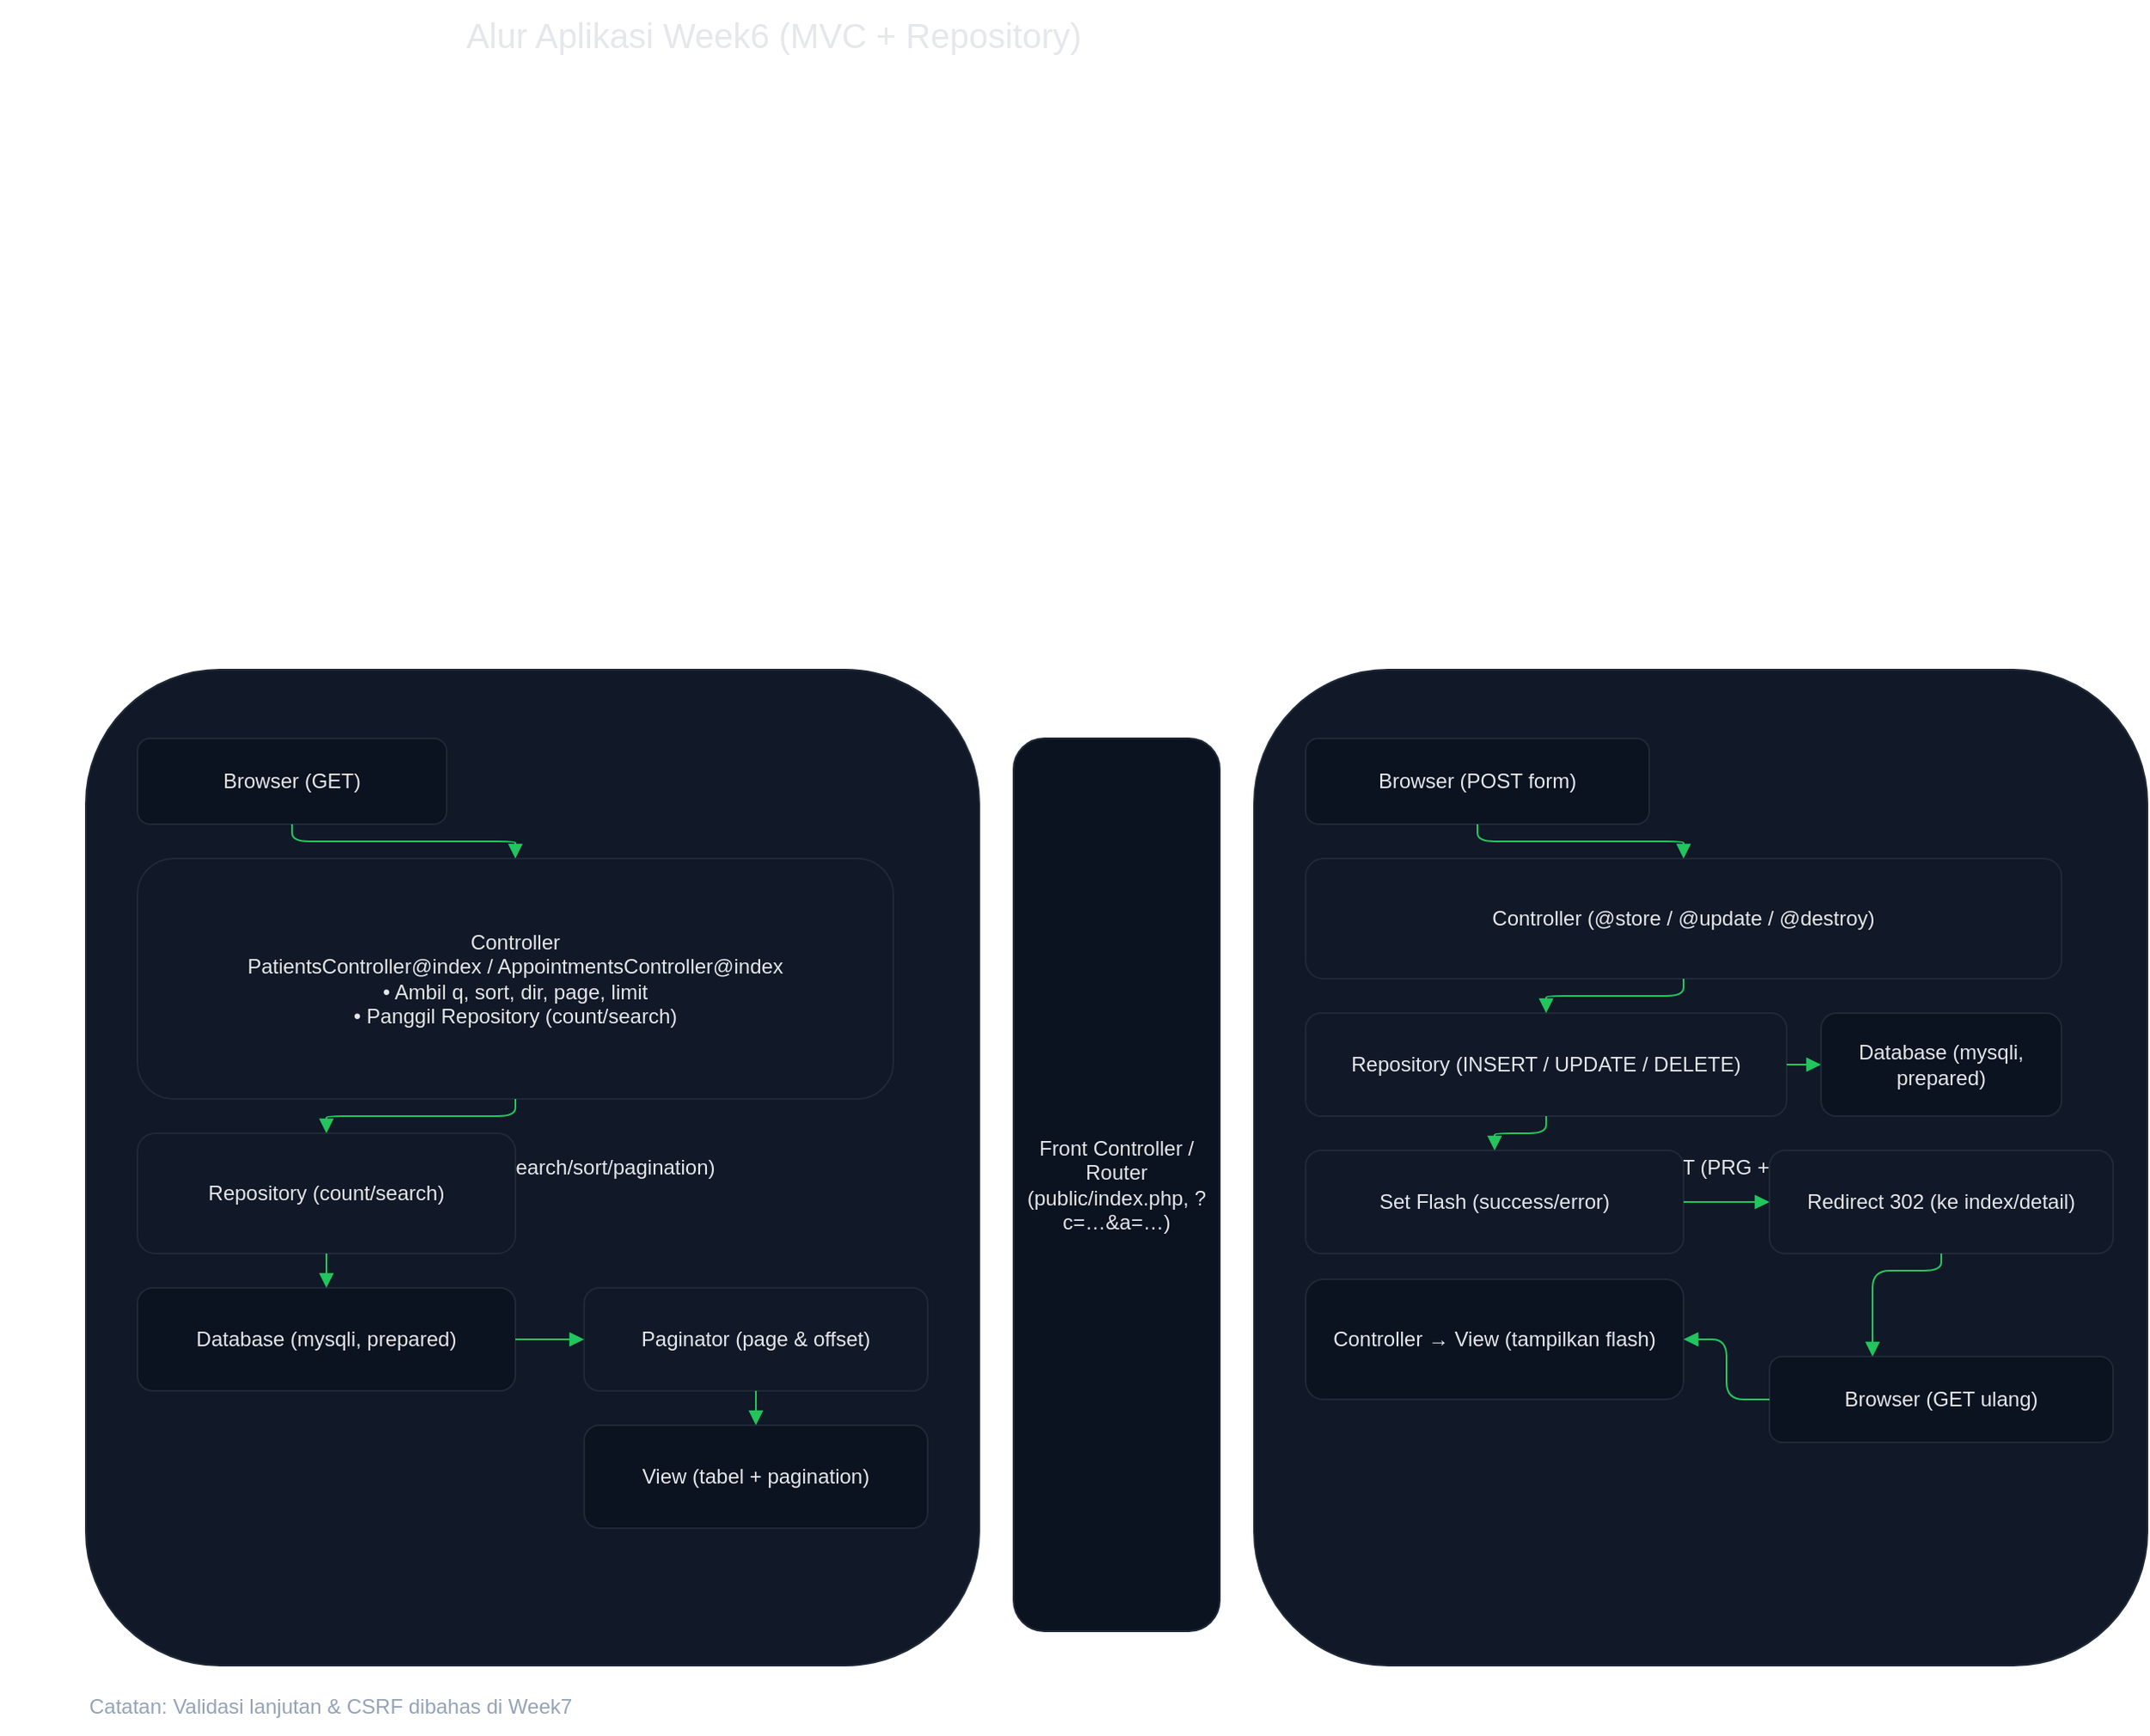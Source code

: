 <mxfile version="28.2.5">
  <diagram id="week6-flow" name="Week6 Flow">
    <mxGraphModel dx="1188" dy="686" grid="1" gridSize="10" guides="1" tooltips="1" connect="1" arrows="1" fold="1" page="1" pageScale="1" pageWidth="1920" pageHeight="1080" math="0" shadow="0">
      <root>
        <mxCell id="0" />
        <mxCell id="1" parent="0" />
        <mxCell id="t1" value="Alur Aplikasi Week6 (MVC + Repository)" style="text;html=1;align=center;verticalAlign=middle;fontSize=20;fontColor=#e5e7eb;" parent="1" vertex="1">
          <mxGeometry x="260" y="20" width="900" height="40" as="geometry" />
        </mxCell>
        <mxCell id="if5VZurc5IVPzQaVl32u-1" value="" style="group" vertex="1" connectable="0" parent="1">
          <mxGeometry x="310" y="410" width="1200" height="620" as="geometry" />
        </mxCell>
        <mxCell id="lp" value="Skema GET (list/search/sort/pagination)" style="rounded=1;whiteSpace=wrap;html=1;fillColor=#111827;strokeColor=#1f2937;fontColor=#e5e7eb;" parent="if5VZurc5IVPzQaVl32u-1" vertex="1">
          <mxGeometry width="520" height="580" as="geometry" />
        </mxCell>
        <mxCell id="rp" value="Skema POST (PRG + Flash)" style="rounded=1;whiteSpace=wrap;html=1;fillColor=#111827;strokeColor=#1f2937;fontColor=#e5e7eb;" parent="if5VZurc5IVPzQaVl32u-1" vertex="1">
          <mxGeometry x="680" width="520" height="580" as="geometry" />
        </mxCell>
        <mxCell id="cb" value="Front Controller / Router&#xa;(public/index.php, ?c=…&amp;a=…)" style="rounded=1;whiteSpace=wrap;html=1;fillColor=#0b1220;strokeColor=#1f2937;fontColor=#e5e7eb;verticalAlign=middle;align=center;" parent="if5VZurc5IVPzQaVl32u-1" vertex="1">
          <mxGeometry x="540" y="40" width="120" height="520" as="geometry" />
        </mxCell>
        <mxCell id="g1" value="Browser (GET)" style="rounded=1;whiteSpace=wrap;html=1;fillColor=#0b1220;strokeColor=#1f2937;fontColor=#e5e7eb;" parent="if5VZurc5IVPzQaVl32u-1" vertex="1">
          <mxGeometry x="30" y="40" width="180" height="50" as="geometry" />
        </mxCell>
        <mxCell id="g2" value="Controller&#xa;PatientsController@index / AppointmentsController@index&#xa;• Ambil q, sort, dir, page, limit&#xa;• Panggil Repository (count/search)" style="rounded=1;whiteSpace=wrap;html=1;fillColor=#111827;strokeColor=#1f2937;fontColor=#e5e7eb;" parent="if5VZurc5IVPzQaVl32u-1" vertex="1">
          <mxGeometry x="30" y="110" width="440" height="140" as="geometry" />
        </mxCell>
        <mxCell id="g3" value="Repository (count/search)" style="rounded=1;whiteSpace=wrap;html=1;fillColor=#111827;strokeColor=#1f2937;fontColor=#e5e7eb;" parent="if5VZurc5IVPzQaVl32u-1" vertex="1">
          <mxGeometry x="30" y="270" width="220" height="70" as="geometry" />
        </mxCell>
        <mxCell id="g4" value="Database (mysqli, prepared)" style="rounded=1;whiteSpace=wrap;html=1;fillColor=#0b1220;strokeColor=#1f2937;fontColor=#e5e7eb;" parent="if5VZurc5IVPzQaVl32u-1" vertex="1">
          <mxGeometry x="30" y="360" width="220" height="60" as="geometry" />
        </mxCell>
        <mxCell id="g5" value="Paginator (page &amp; offset)" style="rounded=1;whiteSpace=wrap;html=1;fillColor=#111827;strokeColor=#1f2937;fontColor=#e5e7eb;" parent="if5VZurc5IVPzQaVl32u-1" vertex="1">
          <mxGeometry x="290" y="360" width="200" height="60" as="geometry" />
        </mxCell>
        <mxCell id="g6" value="View (tabel + pagination)" style="rounded=1;whiteSpace=wrap;html=1;fillColor=#0b1220;strokeColor=#1f2937;fontColor=#e5e7eb;" parent="if5VZurc5IVPzQaVl32u-1" vertex="1">
          <mxGeometry x="290" y="440" width="200" height="60" as="geometry" />
        </mxCell>
        <mxCell id="e1" style="edgeStyle=orthogonalEdgeStyle;endArrow=block;strokeColor=#22c55e;" parent="if5VZurc5IVPzQaVl32u-1" source="g1" target="g2" edge="1">
          <mxGeometry relative="1" as="geometry" />
        </mxCell>
        <mxCell id="e2" style="edgeStyle=orthogonalEdgeStyle;endArrow=block;strokeColor=#22c55e;" parent="if5VZurc5IVPzQaVl32u-1" source="g2" target="g3" edge="1">
          <mxGeometry relative="1" as="geometry" />
        </mxCell>
        <mxCell id="e3" style="edgeStyle=orthogonalEdgeStyle;endArrow=block;strokeColor=#22c55e;" parent="if5VZurc5IVPzQaVl32u-1" source="g3" target="g4" edge="1">
          <mxGeometry relative="1" as="geometry" />
        </mxCell>
        <mxCell id="e4" style="endArrow=block;strokeColor=#22c55e;exitX=1;exitY=0.5;exitDx=0;exitDy=0;entryX=0;entryY=0.5;entryDx=0;entryDy=0;" parent="if5VZurc5IVPzQaVl32u-1" source="g4" target="g5" edge="1">
          <mxGeometry relative="1" as="geometry">
            <mxPoint x="250" y="450" as="sourcePoint" />
            <mxPoint x="280" y="390" as="targetPoint" />
          </mxGeometry>
        </mxCell>
        <mxCell id="e5" style="edgeStyle=orthogonalEdgeStyle;endArrow=block;strokeColor=#22c55e;" parent="if5VZurc5IVPzQaVl32u-1" source="g5" target="g6" edge="1">
          <mxGeometry relative="1" as="geometry" />
        </mxCell>
        <mxCell id="p1" value="Browser (POST form)" style="rounded=1;whiteSpace=wrap;html=1;fillColor=#0b1220;strokeColor=#1f2937;fontColor=#e5e7eb;" parent="if5VZurc5IVPzQaVl32u-1" vertex="1">
          <mxGeometry x="710" y="40" width="200" height="50" as="geometry" />
        </mxCell>
        <mxCell id="p2" value="Controller (@store / @update / @destroy)" style="rounded=1;whiteSpace=wrap;html=1;fillColor=#111827;strokeColor=#1f2937;fontColor=#e5e7eb;" parent="if5VZurc5IVPzQaVl32u-1" vertex="1">
          <mxGeometry x="710" y="110" width="440" height="70" as="geometry" />
        </mxCell>
        <mxCell id="p3" value="Repository (INSERT / UPDATE / DELETE)" style="rounded=1;whiteSpace=wrap;html=1;fillColor=#111827;strokeColor=#1f2937;fontColor=#e5e7eb;" parent="if5VZurc5IVPzQaVl32u-1" vertex="1">
          <mxGeometry x="710" y="200" width="280" height="60" as="geometry" />
        </mxCell>
        <mxCell id="p4" value="Database (mysqli, prepared)" style="rounded=1;whiteSpace=wrap;html=1;fillColor=#0b1220;strokeColor=#1f2937;fontColor=#e5e7eb;" parent="if5VZurc5IVPzQaVl32u-1" vertex="1">
          <mxGeometry x="1010" y="200" width="140" height="60" as="geometry" />
        </mxCell>
        <mxCell id="p5" value="Set Flash (success/error)" style="rounded=1;whiteSpace=wrap;html=1;fillColor=#111827;strokeColor=#1f2937;fontColor=#e5e7eb;" parent="if5VZurc5IVPzQaVl32u-1" vertex="1">
          <mxGeometry x="710" y="280" width="220" height="60" as="geometry" />
        </mxCell>
        <mxCell id="p6" value="Redirect 302 (ke index/detail)" style="rounded=1;whiteSpace=wrap;html=1;fillColor=#111827;strokeColor=#1f2937;fontColor=#e5e7eb;" parent="if5VZurc5IVPzQaVl32u-1" vertex="1">
          <mxGeometry x="980" y="280" width="200" height="60" as="geometry" />
        </mxCell>
        <mxCell id="p7" value="Browser (GET ulang)" style="rounded=1;whiteSpace=wrap;html=1;fillColor=#0b1220;strokeColor=#1f2937;fontColor=#e5e7eb;" parent="if5VZurc5IVPzQaVl32u-1" vertex="1">
          <mxGeometry x="980" y="400" width="200" height="50" as="geometry" />
        </mxCell>
        <mxCell id="p8" value="Controller → View (tampilkan flash)" style="rounded=1;whiteSpace=wrap;html=1;fillColor=#0b1220;strokeColor=#1f2937;fontColor=#e5e7eb;" parent="if5VZurc5IVPzQaVl32u-1" vertex="1">
          <mxGeometry x="710" y="355" width="220" height="70" as="geometry" />
        </mxCell>
        <mxCell id="pe1" style="edgeStyle=orthogonalEdgeStyle;endArrow=block;strokeColor=#22c55e;" parent="if5VZurc5IVPzQaVl32u-1" source="p1" target="p2" edge="1">
          <mxGeometry relative="1" as="geometry" />
        </mxCell>
        <mxCell id="pe2" style="edgeStyle=orthogonalEdgeStyle;endArrow=block;strokeColor=#22c55e;" parent="if5VZurc5IVPzQaVl32u-1" source="p2" target="p3" edge="1">
          <mxGeometry relative="1" as="geometry" />
        </mxCell>
        <mxCell id="pe3" style="edgeStyle=orthogonalEdgeStyle;endArrow=block;strokeColor=#22c55e;" parent="if5VZurc5IVPzQaVl32u-1" source="p3" target="p4" edge="1">
          <mxGeometry relative="1" as="geometry" />
        </mxCell>
        <mxCell id="pe4" style="edgeStyle=orthogonalEdgeStyle;endArrow=block;strokeColor=#22c55e;" parent="if5VZurc5IVPzQaVl32u-1" source="p3" target="p5" edge="1">
          <mxGeometry relative="1" as="geometry" />
        </mxCell>
        <mxCell id="pe5" style="edgeStyle=orthogonalEdgeStyle;endArrow=block;strokeColor=#22c55e;" parent="if5VZurc5IVPzQaVl32u-1" source="p5" target="p6" edge="1">
          <mxGeometry relative="1" as="geometry" />
        </mxCell>
        <mxCell id="pe6" style="edgeStyle=orthogonalEdgeStyle;endArrow=block;strokeColor=#22c55e;" parent="if5VZurc5IVPzQaVl32u-1" source="p6" target="p7" edge="1">
          <mxGeometry relative="1" as="geometry">
            <Array as="points">
              <mxPoint x="1080" y="350" />
              <mxPoint x="1040" y="350" />
            </Array>
          </mxGeometry>
        </mxCell>
        <mxCell id="pe7" style="edgeStyle=orthogonalEdgeStyle;endArrow=block;strokeColor=#22c55e;" parent="if5VZurc5IVPzQaVl32u-1" source="p7" target="p8" edge="1">
          <mxGeometry relative="1" as="geometry" />
        </mxCell>
        <mxCell id="nt1" value="Catatan: Validasi lanjutan &amp; CSRF dibahas di Week7" style="text;html=1;align=left;verticalAlign=top;fontSize=12;fontColor=#94a3b8;" parent="if5VZurc5IVPzQaVl32u-1" vertex="1">
          <mxGeometry y="590" width="1200" height="30" as="geometry" />
        </mxCell>
      </root>
    </mxGraphModel>
  </diagram>
</mxfile>
